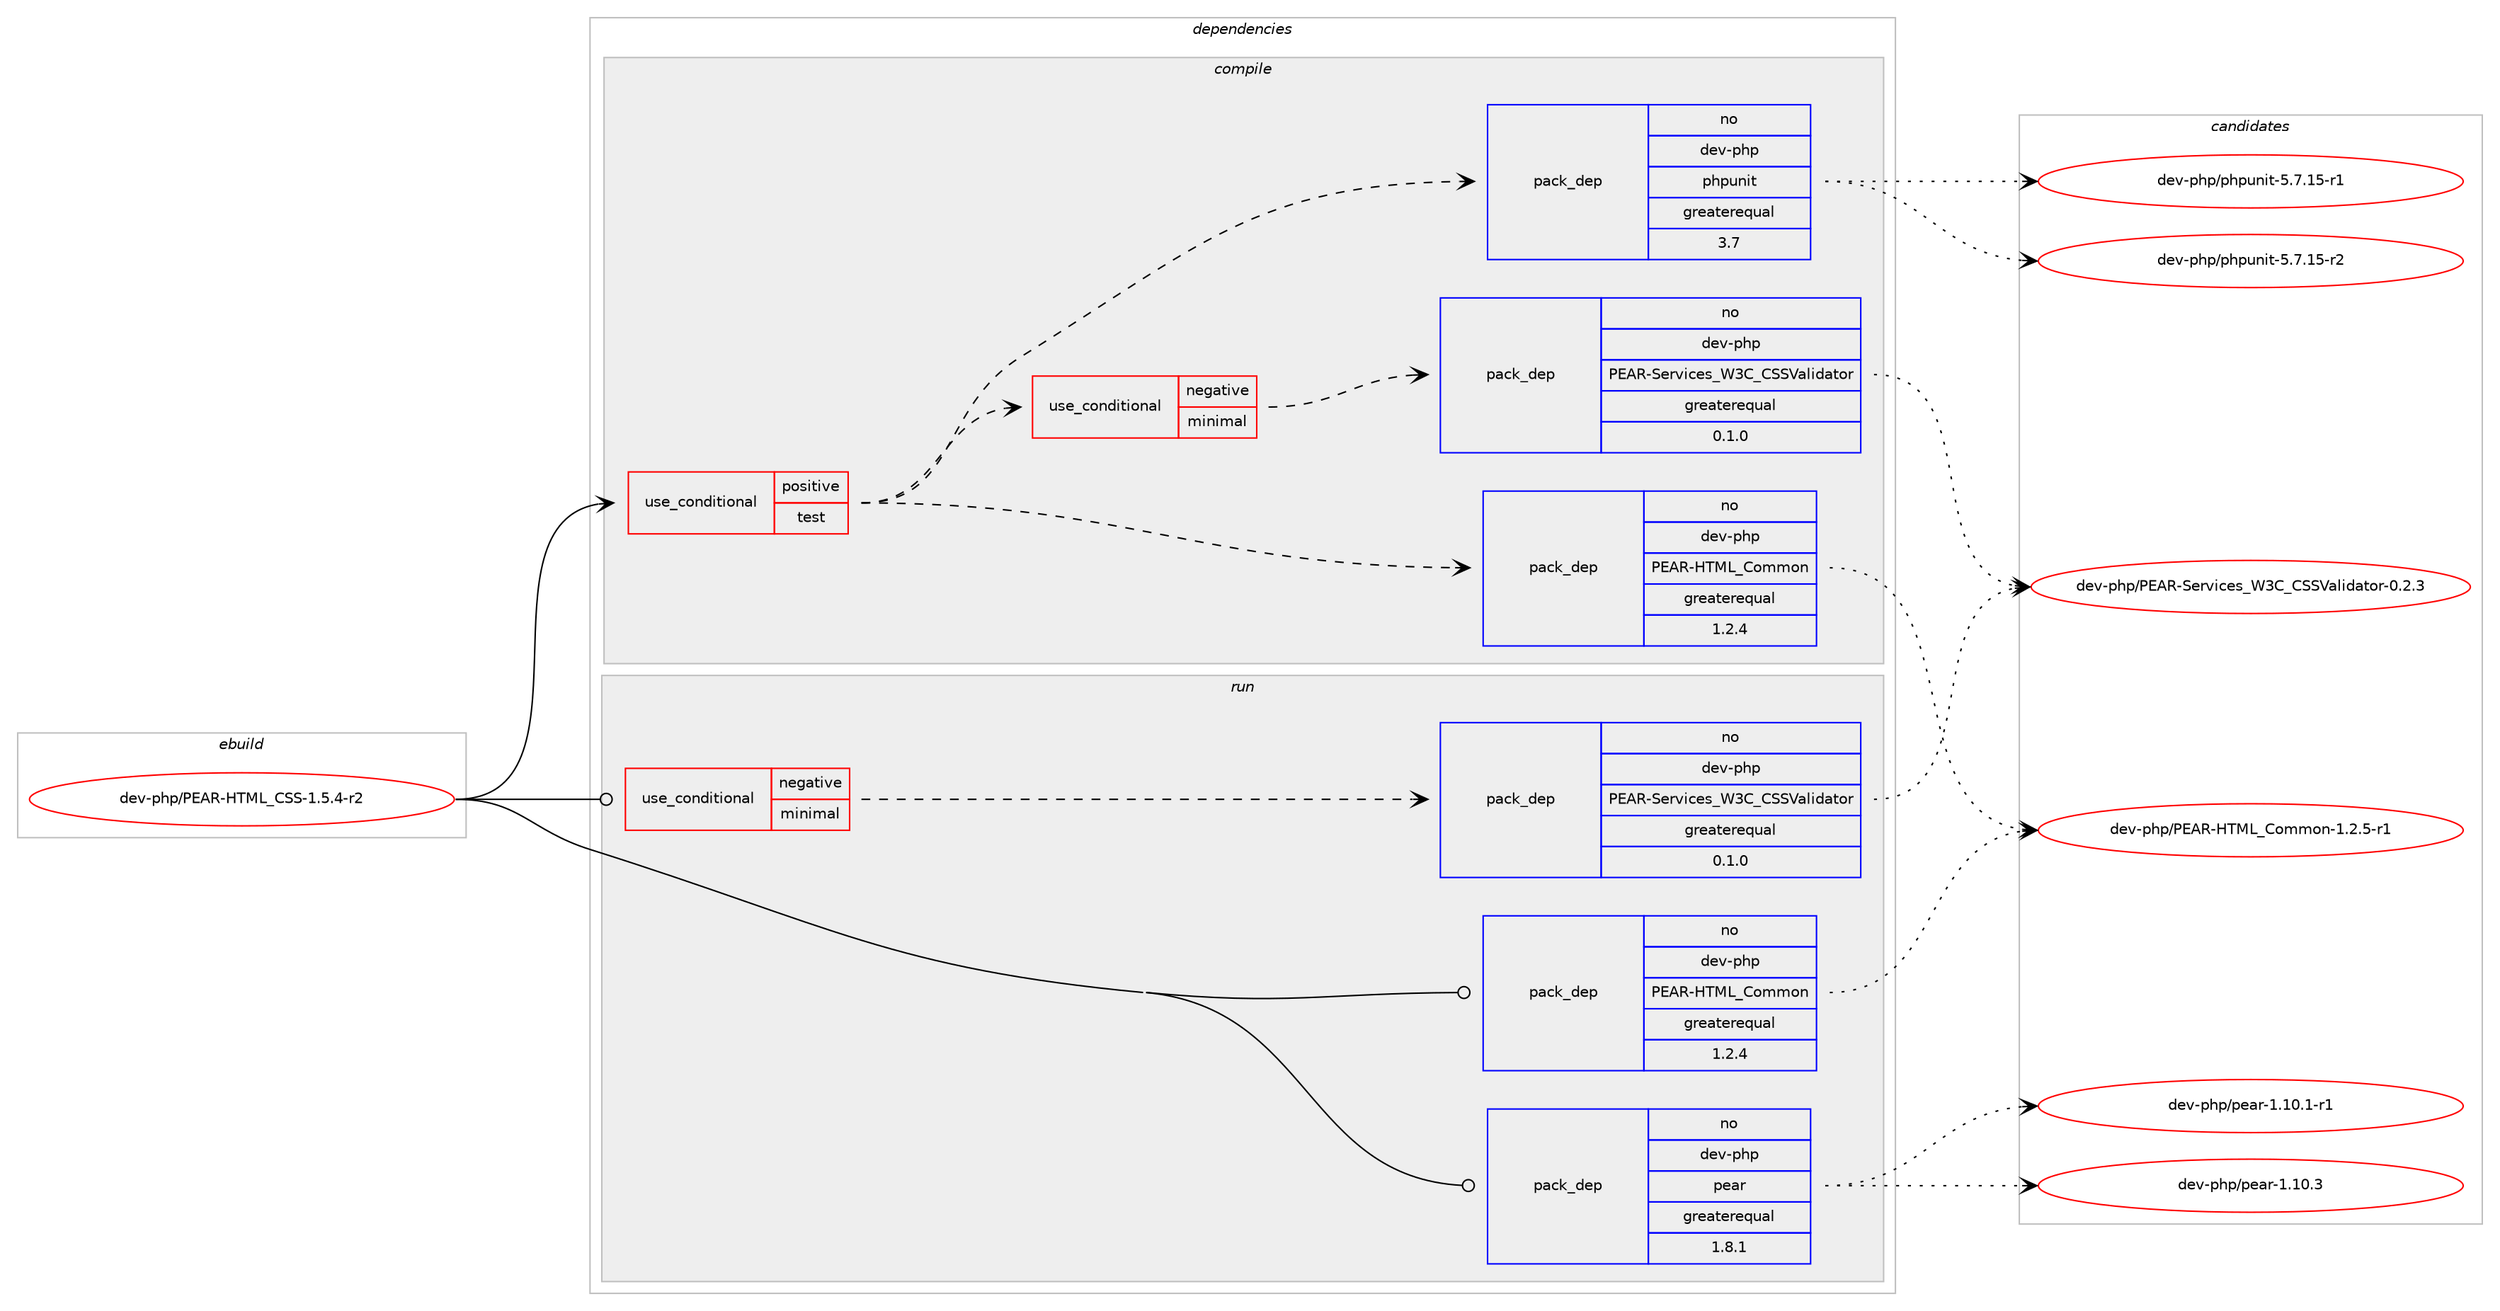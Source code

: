 digraph prolog {

# *************
# Graph options
# *************

newrank=true;
concentrate=true;
compound=true;
graph [rankdir=LR,fontname=Helvetica,fontsize=10,ranksep=1.5];#, ranksep=2.5, nodesep=0.2];
edge  [arrowhead=vee];
node  [fontname=Helvetica,fontsize=10];

# **********
# The ebuild
# **********

subgraph cluster_leftcol {
color=gray;
rank=same;
label=<<i>ebuild</i>>;
id [label="dev-php/PEAR-HTML_CSS-1.5.4-r2", color=red, width=4, href="../dev-php/PEAR-HTML_CSS-1.5.4-r2.svg"];
}

# ****************
# The dependencies
# ****************

subgraph cluster_midcol {
color=gray;
label=<<i>dependencies</i>>;
subgraph cluster_compile {
fillcolor="#eeeeee";
style=filled;
label=<<i>compile</i>>;
subgraph cond369229 {
dependency1392338 [label=<<TABLE BORDER="0" CELLBORDER="1" CELLSPACING="0" CELLPADDING="4"><TR><TD ROWSPAN="3" CELLPADDING="10">use_conditional</TD></TR><TR><TD>positive</TD></TR><TR><TD>test</TD></TR></TABLE>>, shape=none, color=red];
subgraph pack1000042 {
dependency1392339 [label=<<TABLE BORDER="0" CELLBORDER="1" CELLSPACING="0" CELLPADDING="4" WIDTH="220"><TR><TD ROWSPAN="6" CELLPADDING="30">pack_dep</TD></TR><TR><TD WIDTH="110">no</TD></TR><TR><TD>dev-php</TD></TR><TR><TD>PEAR-HTML_Common</TD></TR><TR><TD>greaterequal</TD></TR><TR><TD>1.2.4</TD></TR></TABLE>>, shape=none, color=blue];
}
dependency1392338:e -> dependency1392339:w [weight=20,style="dashed",arrowhead="vee"];
subgraph cond369230 {
dependency1392340 [label=<<TABLE BORDER="0" CELLBORDER="1" CELLSPACING="0" CELLPADDING="4"><TR><TD ROWSPAN="3" CELLPADDING="10">use_conditional</TD></TR><TR><TD>negative</TD></TR><TR><TD>minimal</TD></TR></TABLE>>, shape=none, color=red];
subgraph pack1000043 {
dependency1392341 [label=<<TABLE BORDER="0" CELLBORDER="1" CELLSPACING="0" CELLPADDING="4" WIDTH="220"><TR><TD ROWSPAN="6" CELLPADDING="30">pack_dep</TD></TR><TR><TD WIDTH="110">no</TD></TR><TR><TD>dev-php</TD></TR><TR><TD>PEAR-Services_W3C_CSSValidator</TD></TR><TR><TD>greaterequal</TD></TR><TR><TD>0.1.0</TD></TR></TABLE>>, shape=none, color=blue];
}
dependency1392340:e -> dependency1392341:w [weight=20,style="dashed",arrowhead="vee"];
}
dependency1392338:e -> dependency1392340:w [weight=20,style="dashed",arrowhead="vee"];
subgraph pack1000044 {
dependency1392342 [label=<<TABLE BORDER="0" CELLBORDER="1" CELLSPACING="0" CELLPADDING="4" WIDTH="220"><TR><TD ROWSPAN="6" CELLPADDING="30">pack_dep</TD></TR><TR><TD WIDTH="110">no</TD></TR><TR><TD>dev-php</TD></TR><TR><TD>phpunit</TD></TR><TR><TD>greaterequal</TD></TR><TR><TD>3.7</TD></TR></TABLE>>, shape=none, color=blue];
}
dependency1392338:e -> dependency1392342:w [weight=20,style="dashed",arrowhead="vee"];
}
id:e -> dependency1392338:w [weight=20,style="solid",arrowhead="vee"];
}
subgraph cluster_compileandrun {
fillcolor="#eeeeee";
style=filled;
label=<<i>compile and run</i>>;
}
subgraph cluster_run {
fillcolor="#eeeeee";
style=filled;
label=<<i>run</i>>;
subgraph cond369231 {
dependency1392343 [label=<<TABLE BORDER="0" CELLBORDER="1" CELLSPACING="0" CELLPADDING="4"><TR><TD ROWSPAN="3" CELLPADDING="10">use_conditional</TD></TR><TR><TD>negative</TD></TR><TR><TD>minimal</TD></TR></TABLE>>, shape=none, color=red];
subgraph pack1000045 {
dependency1392344 [label=<<TABLE BORDER="0" CELLBORDER="1" CELLSPACING="0" CELLPADDING="4" WIDTH="220"><TR><TD ROWSPAN="6" CELLPADDING="30">pack_dep</TD></TR><TR><TD WIDTH="110">no</TD></TR><TR><TD>dev-php</TD></TR><TR><TD>PEAR-Services_W3C_CSSValidator</TD></TR><TR><TD>greaterequal</TD></TR><TR><TD>0.1.0</TD></TR></TABLE>>, shape=none, color=blue];
}
dependency1392343:e -> dependency1392344:w [weight=20,style="dashed",arrowhead="vee"];
}
id:e -> dependency1392343:w [weight=20,style="solid",arrowhead="odot"];
subgraph pack1000046 {
dependency1392345 [label=<<TABLE BORDER="0" CELLBORDER="1" CELLSPACING="0" CELLPADDING="4" WIDTH="220"><TR><TD ROWSPAN="6" CELLPADDING="30">pack_dep</TD></TR><TR><TD WIDTH="110">no</TD></TR><TR><TD>dev-php</TD></TR><TR><TD>PEAR-HTML_Common</TD></TR><TR><TD>greaterequal</TD></TR><TR><TD>1.2.4</TD></TR></TABLE>>, shape=none, color=blue];
}
id:e -> dependency1392345:w [weight=20,style="solid",arrowhead="odot"];
subgraph pack1000047 {
dependency1392346 [label=<<TABLE BORDER="0" CELLBORDER="1" CELLSPACING="0" CELLPADDING="4" WIDTH="220"><TR><TD ROWSPAN="6" CELLPADDING="30">pack_dep</TD></TR><TR><TD WIDTH="110">no</TD></TR><TR><TD>dev-php</TD></TR><TR><TD>pear</TD></TR><TR><TD>greaterequal</TD></TR><TR><TD>1.8.1</TD></TR></TABLE>>, shape=none, color=blue];
}
id:e -> dependency1392346:w [weight=20,style="solid",arrowhead="odot"];
}
}

# **************
# The candidates
# **************

subgraph cluster_choices {
rank=same;
color=gray;
label=<<i>candidates</i>>;

subgraph choice1000042 {
color=black;
nodesep=1;
choice100101118451121041124780696582457284777695671111091091111104549465046534511449 [label="dev-php/PEAR-HTML_Common-1.2.5-r1", color=red, width=4,href="../dev-php/PEAR-HTML_Common-1.2.5-r1.svg"];
dependency1392339:e -> choice100101118451121041124780696582457284777695671111091091111104549465046534511449:w [style=dotted,weight="100"];
}
subgraph choice1000043 {
color=black;
nodesep=1;
choice1001011184511210411247806965824583101114118105991011159587516795678383869710810510097116111114454846504651 [label="dev-php/PEAR-Services_W3C_CSSValidator-0.2.3", color=red, width=4,href="../dev-php/PEAR-Services_W3C_CSSValidator-0.2.3.svg"];
dependency1392341:e -> choice1001011184511210411247806965824583101114118105991011159587516795678383869710810510097116111114454846504651:w [style=dotted,weight="100"];
}
subgraph choice1000044 {
color=black;
nodesep=1;
choice1001011184511210411247112104112117110105116455346554649534511449 [label="dev-php/phpunit-5.7.15-r1", color=red, width=4,href="../dev-php/phpunit-5.7.15-r1.svg"];
choice1001011184511210411247112104112117110105116455346554649534511450 [label="dev-php/phpunit-5.7.15-r2", color=red, width=4,href="../dev-php/phpunit-5.7.15-r2.svg"];
dependency1392342:e -> choice1001011184511210411247112104112117110105116455346554649534511449:w [style=dotted,weight="100"];
dependency1392342:e -> choice1001011184511210411247112104112117110105116455346554649534511450:w [style=dotted,weight="100"];
}
subgraph choice1000045 {
color=black;
nodesep=1;
choice1001011184511210411247806965824583101114118105991011159587516795678383869710810510097116111114454846504651 [label="dev-php/PEAR-Services_W3C_CSSValidator-0.2.3", color=red, width=4,href="../dev-php/PEAR-Services_W3C_CSSValidator-0.2.3.svg"];
dependency1392344:e -> choice1001011184511210411247806965824583101114118105991011159587516795678383869710810510097116111114454846504651:w [style=dotted,weight="100"];
}
subgraph choice1000046 {
color=black;
nodesep=1;
choice100101118451121041124780696582457284777695671111091091111104549465046534511449 [label="dev-php/PEAR-HTML_Common-1.2.5-r1", color=red, width=4,href="../dev-php/PEAR-HTML_Common-1.2.5-r1.svg"];
dependency1392345:e -> choice100101118451121041124780696582457284777695671111091091111104549465046534511449:w [style=dotted,weight="100"];
}
subgraph choice1000047 {
color=black;
nodesep=1;
choice100101118451121041124711210197114454946494846494511449 [label="dev-php/pear-1.10.1-r1", color=red, width=4,href="../dev-php/pear-1.10.1-r1.svg"];
choice10010111845112104112471121019711445494649484651 [label="dev-php/pear-1.10.3", color=red, width=4,href="../dev-php/pear-1.10.3.svg"];
dependency1392346:e -> choice100101118451121041124711210197114454946494846494511449:w [style=dotted,weight="100"];
dependency1392346:e -> choice10010111845112104112471121019711445494649484651:w [style=dotted,weight="100"];
}
}

}
